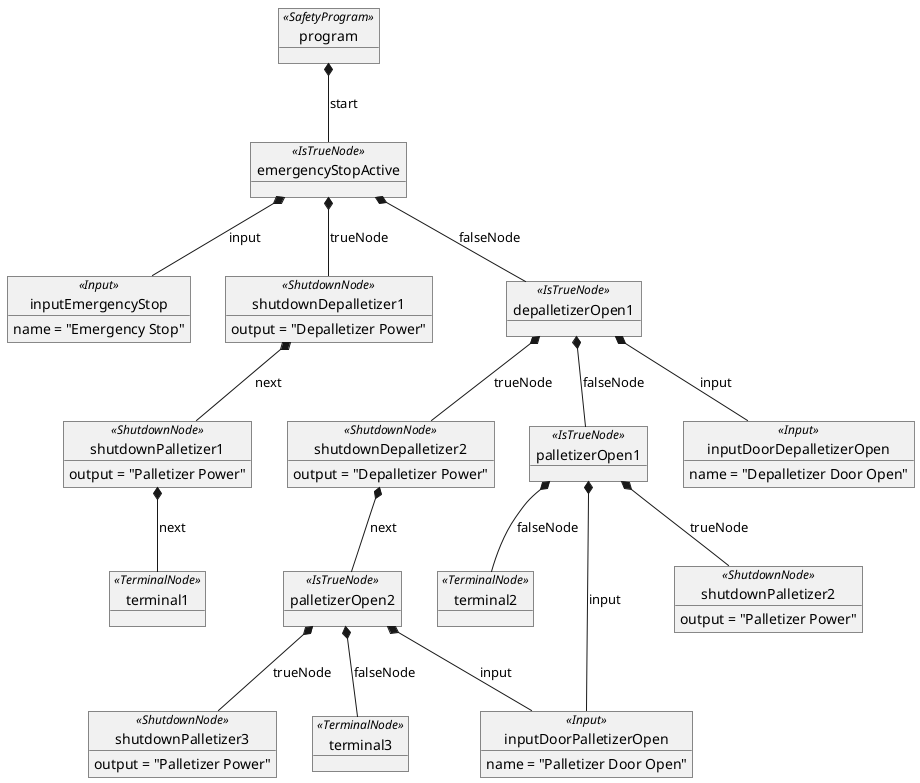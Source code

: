 @startuml

object program <<SafetyProgram>>

object inputEmergencyStop <<Input>> {
    name = "Emergency Stop"
}

object inputDoorDepalletizerOpen <<Input>> {
    name = "Depalletizer Door Open"
}

object inputDoorPalletizerOpen <<Input>> {
    name = "Palletizer Door Open"
}

object shutdownDepalletizer1 <<ShutdownNode>> {
    output = "Depalletizer Power"
}
object shutdownDepalletizer2 <<ShutdownNode>> {
    output = "Depalletizer Power"
}
object shutdownPalletizer1 <<ShutdownNode>> {
    output = "Palletizer Power"
}
object shutdownPalletizer2 <<ShutdownNode>> {
    output = "Palletizer Power"
}
object shutdownPalletizer3 <<ShutdownNode>> {
    output = "Palletizer Power"
}

object terminal1 <<TerminalNode>>
object terminal2 <<TerminalNode>>
object terminal3 <<TerminalNode>>

object emergencyStopActive <<IsTrueNode>>

program *-- emergencyStopActive : start

emergencyStopActive *-- inputEmergencyStop : input
emergencyStopActive *-- shutdownDepalletizer1 : trueNode
shutdownDepalletizer1 *-- shutdownPalletizer1 : next
shutdownPalletizer1 *-- terminal1 : next

object depalletizerOpen1 <<IsTrueNode>>
object palletizerOpen1 <<IsTrueNode>>
object palletizerOpen2 <<IsTrueNode>>

emergencyStopActive *-- depalletizerOpen1 : falseNode
depalletizerOpen1 *-- inputDoorDepalletizerOpen : input
depalletizerOpen1 *--shutdownDepalletizer2 : trueNode
depalletizerOpen1 *-- palletizerOpen1 : falseNode
shutdownDepalletizer2 *-- palletizerOpen2 : next

palletizerOpen1 *-- inputDoorPalletizerOpen : input
palletizerOpen1 *-- shutdownPalletizer2 : trueNode
palletizerOpen1 *-- terminal2 : falseNode

palletizerOpen2 *-- inputDoorPalletizerOpen : input
palletizerOpen2 *-- shutdownPalletizer3 : trueNode
palletizerOpen2 *-- terminal3 : falseNode


@enduml